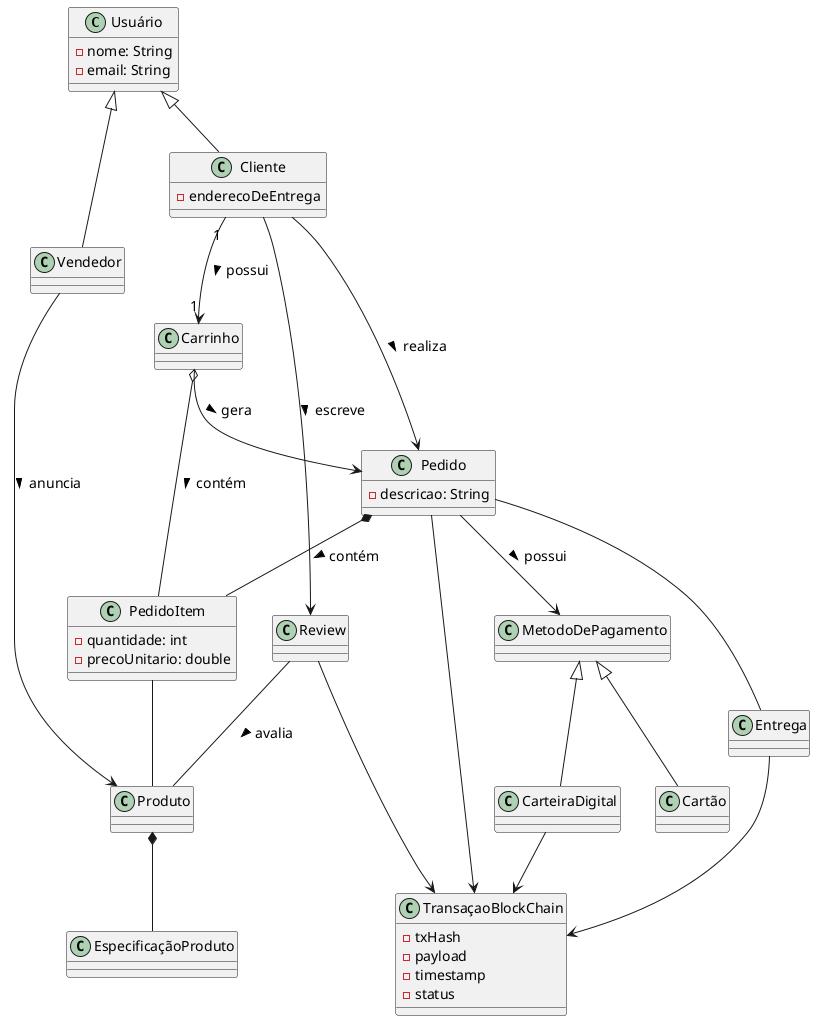 @startuml ChainBuy
top to bottom direction

skinparam defaultFontName "Arial"
skinparam defaultFontSize 14
' Classes base
class Usuário {
    -nome: String
    -email: String
}

class Produto {
    
}

class EspecificaçãoProduto

class Cliente {
    - enderecoDeEntrega
}

class Vendedor {
    
}

class Pedido {
    -descricao: String

}

class PedidoItem{
    -quantidade: int
    -precoUnitario: double
}

class MetodoDePagamento{

}

class Carrinho

class CarteiraDigital

class Cartão

class Entrega

class Review

class TransaçaoBlockChain{
    -txHash
    -payload
    -timestamp
    -status
}
' Herança
MetodoDePagamento <|-- Cartão
MetodoDePagamento <|-- CarteiraDigital
Usuário <|-- Cliente
Usuário <|-- Vendedor

' Associação
Vendedor --> Produto : anuncia >
Cliente --> Pedido : realiza >
Cliente "1" --> "1" Carrinho : possui >
Pedido --> MetodoDePagamento : possui >
Pedido --> TransaçaoBlockChain
Review --> TransaçaoBlockChain
Entrega --> TransaçaoBlockChain
CarteiraDigital --> TransaçaoBlockChain
PedidoItem -- Produto
Carrinho --> Pedido : gera >
Cliente --> Review : escreve >
Review -- Produto : avalia >
Pedido -- Entrega
' Agregação
Carrinho o-- PedidoItem : contém >

' Composição
'*--
Produto *-- EspecificaçãoProduto
Pedido *-- PedidoItem: contém >
@enduml
